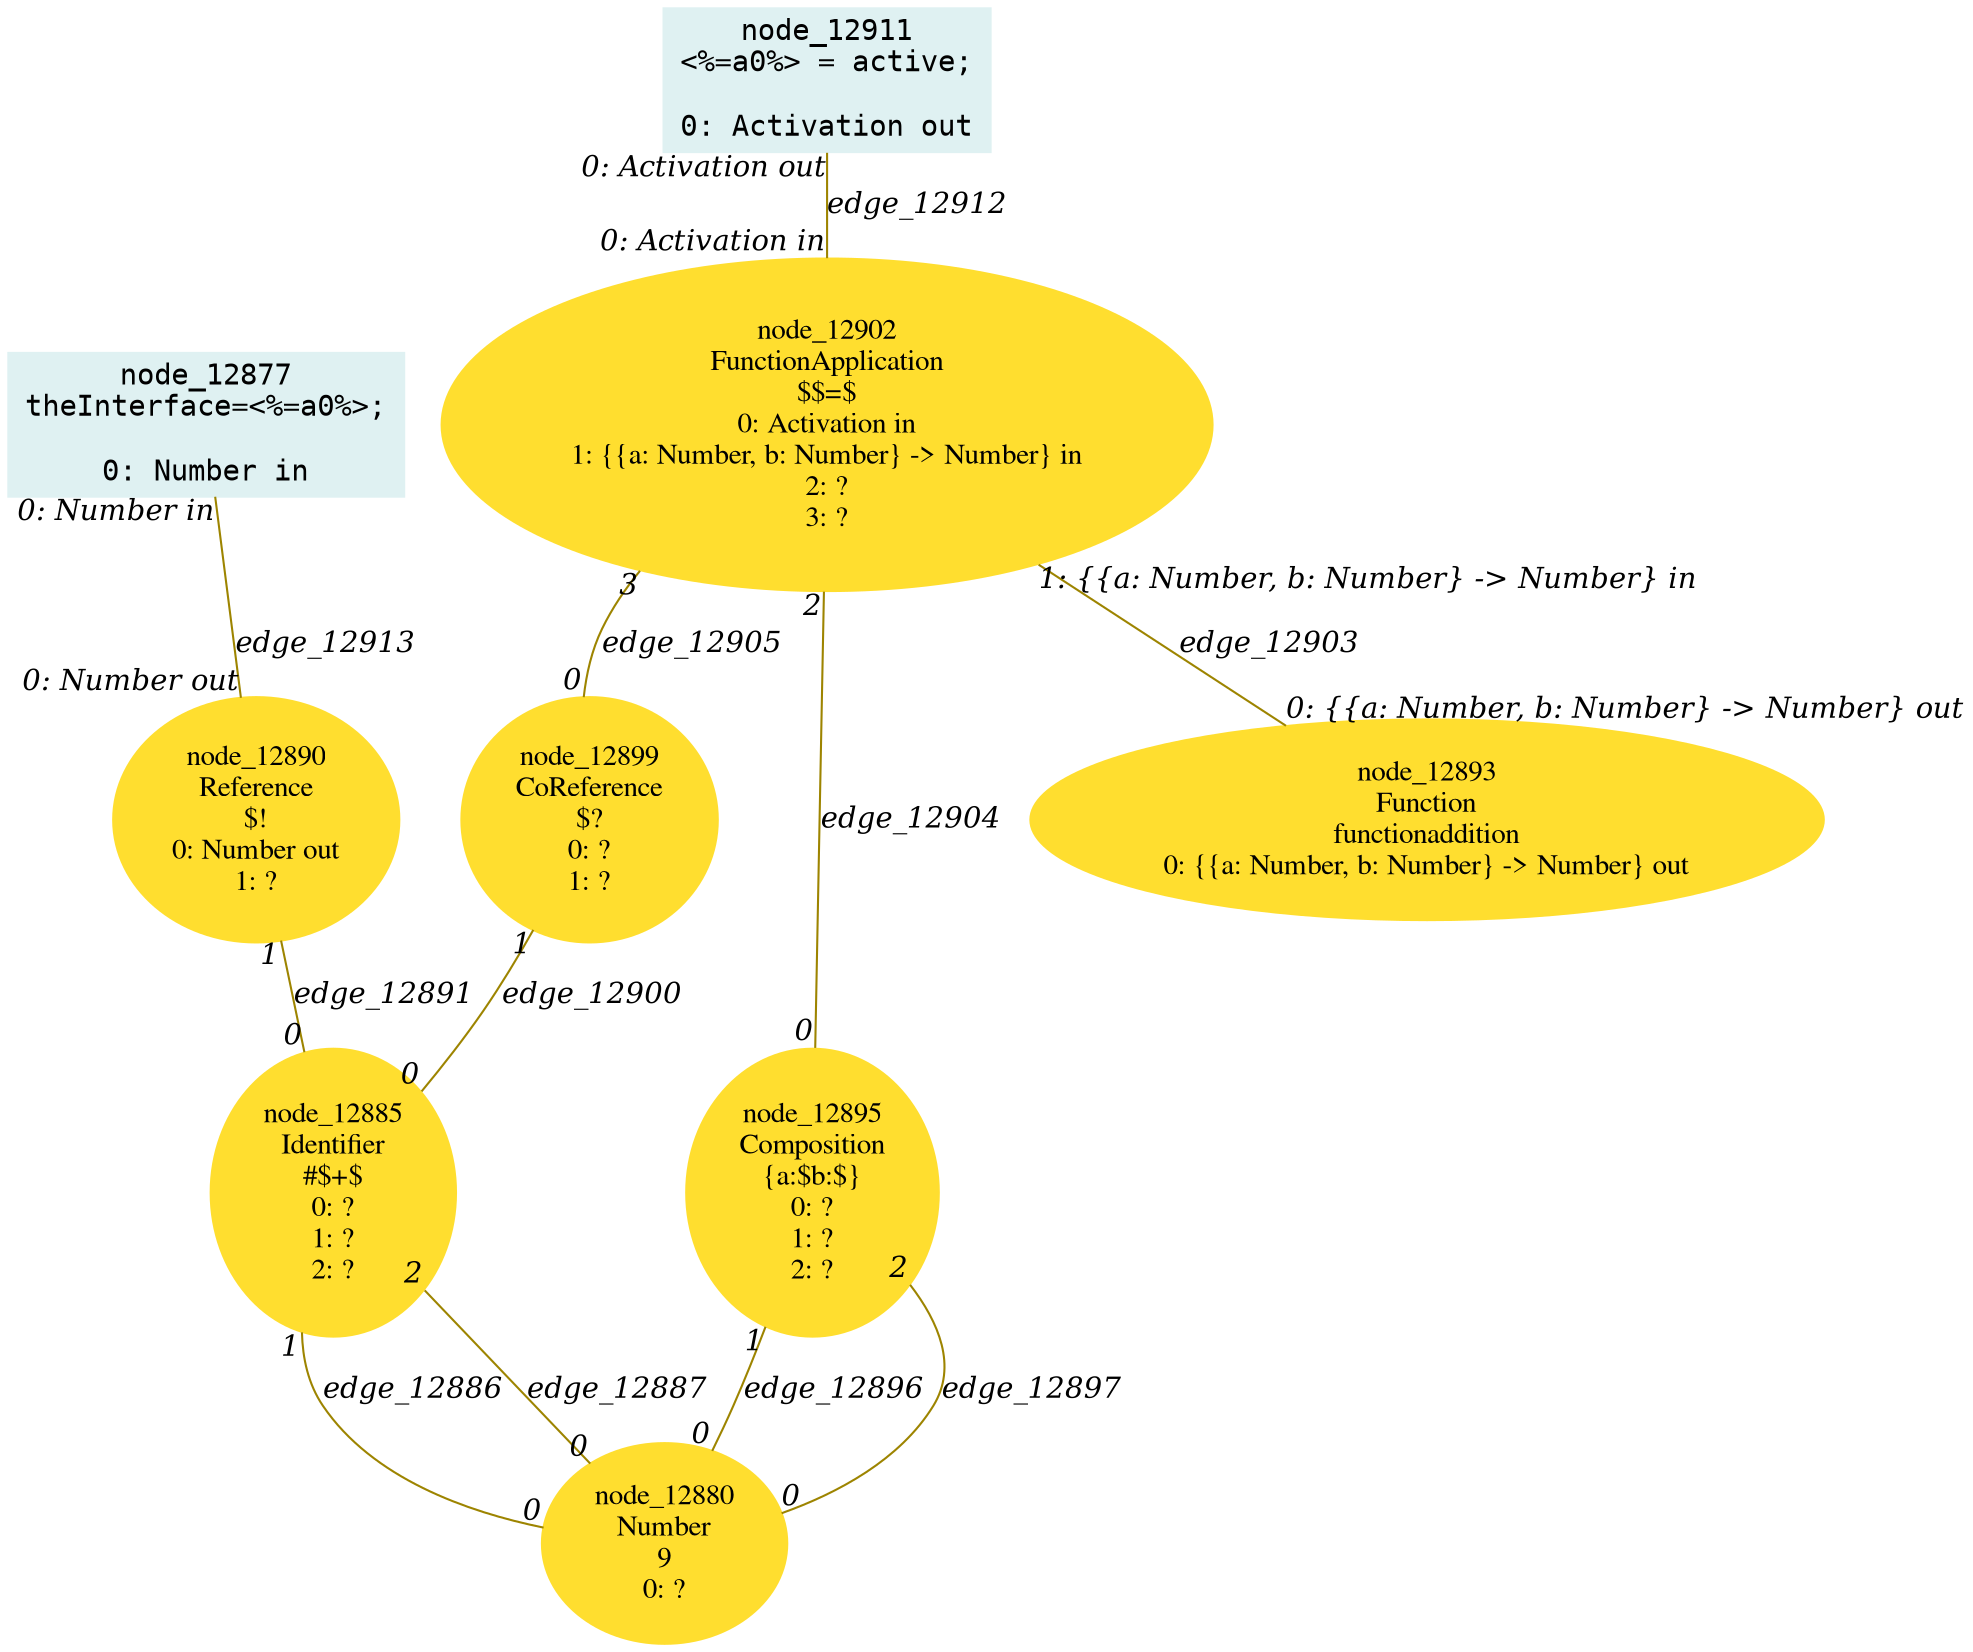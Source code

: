 digraph g{node_12877 [shape="box", style="filled", color="#dff1f2", fontname="Courier", label="node_12877
theInterface=<%=a0%>;

0: Number in" ]
node_12880 [shape="ellipse", style="filled", color="#ffde2f", fontname="Times", label="node_12880
Number
9
0: ?" ]
node_12885 [shape="ellipse", style="filled", color="#ffde2f", fontname="Times", label="node_12885
Identifier
#$+$
0: ?
1: ?
2: ?" ]
node_12890 [shape="ellipse", style="filled", color="#ffde2f", fontname="Times", label="node_12890
Reference
$!
0: Number out
1: ?" ]
node_12893 [shape="ellipse", style="filled", color="#ffde2f", fontname="Times", label="node_12893
Function
functionaddition
0: {{a: Number, b: Number} -> Number} out" ]
node_12895 [shape="ellipse", style="filled", color="#ffde2f", fontname="Times", label="node_12895
Composition
{a:$b:$}
0: ?
1: ?
2: ?" ]
node_12899 [shape="ellipse", style="filled", color="#ffde2f", fontname="Times", label="node_12899
CoReference
$?
0: ?
1: ?" ]
node_12902 [shape="ellipse", style="filled", color="#ffde2f", fontname="Times", label="node_12902
FunctionApplication
$$=$
0: Activation in
1: {{a: Number, b: Number} -> Number} in
2: ?
3: ?" ]
node_12911 [shape="box", style="filled", color="#dff1f2", fontname="Courier", label="node_12911
<%=a0%> = active;

0: Activation out" ]
node_12885 -> node_12880 [dir=none, arrowHead=none, fontname="Times-Italic", arrowsize=1, color="#9d8400", label="edge_12886",  headlabel="0", taillabel="1" ]
node_12885 -> node_12880 [dir=none, arrowHead=none, fontname="Times-Italic", arrowsize=1, color="#9d8400", label="edge_12887",  headlabel="0", taillabel="2" ]
node_12890 -> node_12885 [dir=none, arrowHead=none, fontname="Times-Italic", arrowsize=1, color="#9d8400", label="edge_12891",  headlabel="0", taillabel="1" ]
node_12895 -> node_12880 [dir=none, arrowHead=none, fontname="Times-Italic", arrowsize=1, color="#9d8400", label="edge_12896",  headlabel="0", taillabel="1" ]
node_12895 -> node_12880 [dir=none, arrowHead=none, fontname="Times-Italic", arrowsize=1, color="#9d8400", label="edge_12897",  headlabel="0", taillabel="2" ]
node_12899 -> node_12885 [dir=none, arrowHead=none, fontname="Times-Italic", arrowsize=1, color="#9d8400", label="edge_12900",  headlabel="0", taillabel="1" ]
node_12902 -> node_12893 [dir=none, arrowHead=none, fontname="Times-Italic", arrowsize=1, color="#9d8400", label="edge_12903",  headlabel="0: {{a: Number, b: Number} -> Number} out", taillabel="1: {{a: Number, b: Number} -> Number} in" ]
node_12902 -> node_12895 [dir=none, arrowHead=none, fontname="Times-Italic", arrowsize=1, color="#9d8400", label="edge_12904",  headlabel="0", taillabel="2" ]
node_12902 -> node_12899 [dir=none, arrowHead=none, fontname="Times-Italic", arrowsize=1, color="#9d8400", label="edge_12905",  headlabel="0", taillabel="3" ]
node_12911 -> node_12902 [dir=none, arrowHead=none, fontname="Times-Italic", arrowsize=1, color="#9d8400", label="edge_12912",  headlabel="0: Activation in", taillabel="0: Activation out" ]
node_12877 -> node_12890 [dir=none, arrowHead=none, fontname="Times-Italic", arrowsize=1, color="#9d8400", label="edge_12913",  headlabel="0: Number out", taillabel="0: Number in" ]
}